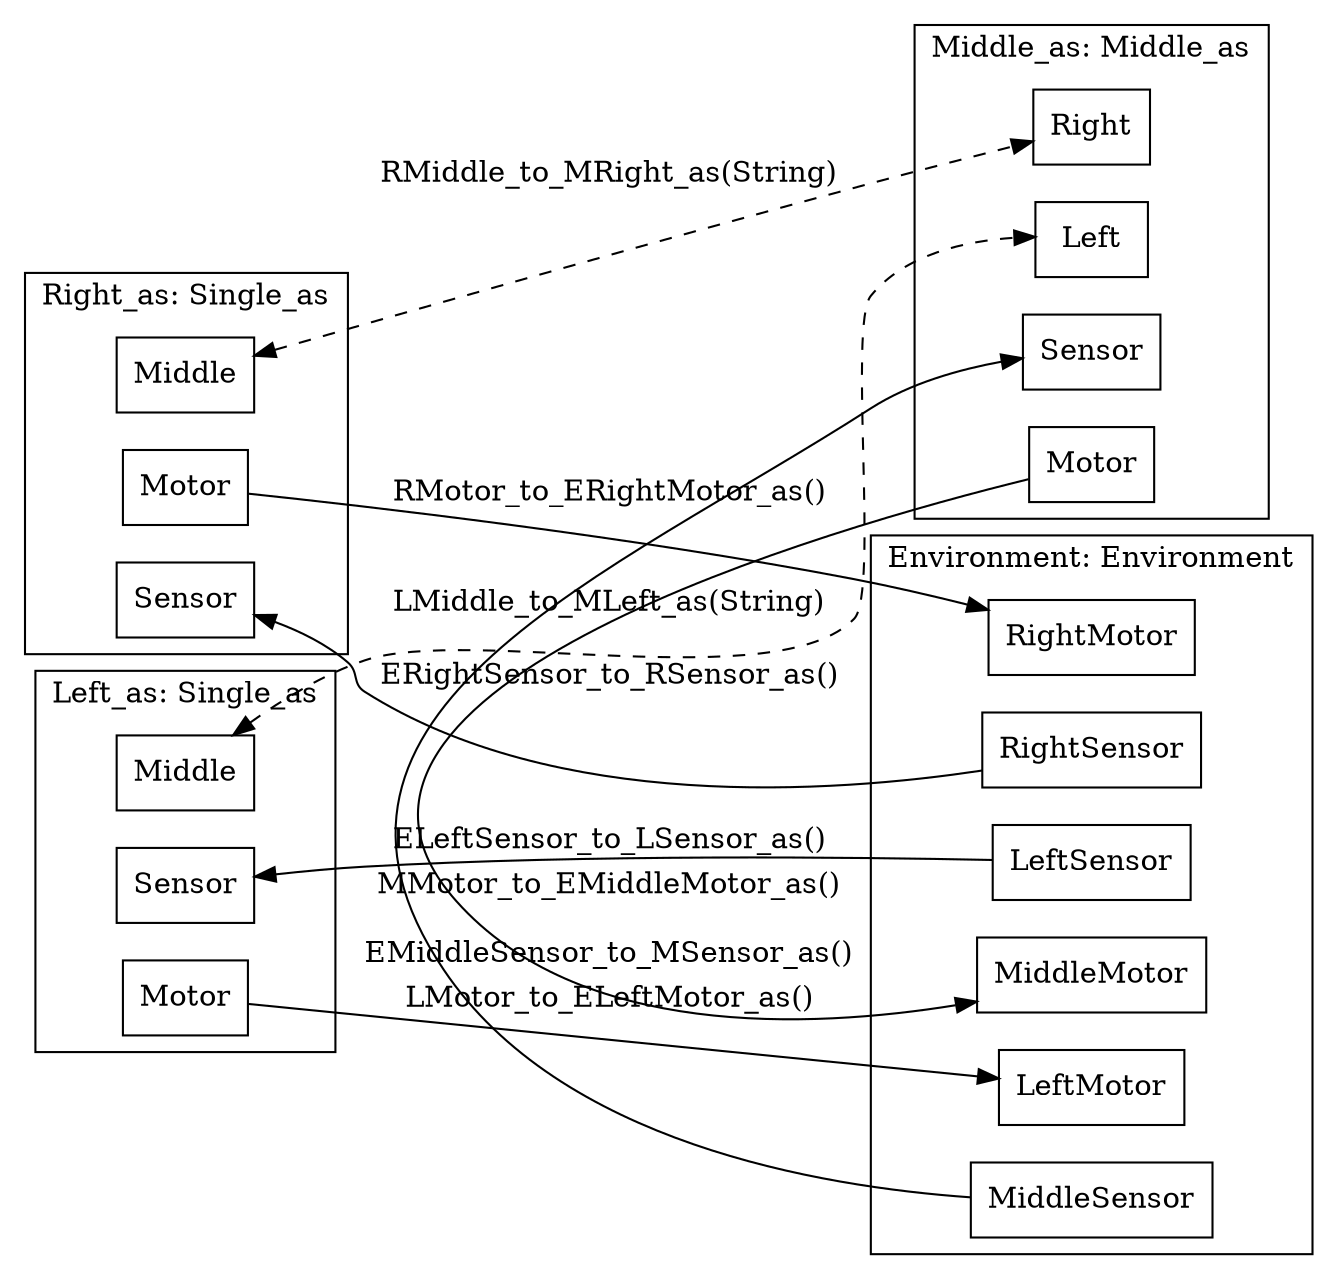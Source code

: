 
digraph LegoCase_as_arg {
  graph [rankdir = "LR"];
  
  subgraph cluster_Right_as{
    label = "Right_as: Single_as";
    node [shape = box];
    Right_as_Middle[label = Middle]
    Right_as_Sensor[label = Sensor]
    Right_as_Motor[label = Motor]
  }

  subgraph cluster_Left_as{
    label = "Left_as: Single_as";
    node [shape = box];
    Left_as_Middle[label = Middle]
    Left_as_Sensor[label = Sensor]
    Left_as_Motor[label = Motor]
  }

  subgraph cluster_Middle_as{
    label = "Middle_as: Middle_as";
    node [shape = box];
    Middle_as_Left[label = Left]
    Middle_as_Right[label = Right]
    Middle_as_Sensor[label = Sensor]
    Middle_as_Motor[label = Motor]
  }

  subgraph cluster_Environment{
    label = "Environment: Environment";
    node [shape = box];
    Environment_LeftSensor[label = LeftSensor]
    Environment_LeftMotor[label = LeftMotor]
    Environment_MiddleSensor[label = MiddleSensor]
    Environment_MiddleMotor[label = MiddleMotor]
    Environment_RightSensor[label = RightSensor]
    Environment_RightMotor[label = RightMotor]
  }

  
 Environment_LeftSensor -> Left_as_Sensor [label = "ELeftSensor_to_LSensor_as()"];

 Left_as_Motor -> Environment_LeftMotor [label = "LMotor_to_ELeftMotor_as()"];

 Environment_RightSensor -> Right_as_Sensor [label = "ERightSensor_to_RSensor_as()"];

 Right_as_Motor -> Environment_RightMotor [label = "RMotor_to_ERightMotor_as()"];

 Environment_MiddleSensor -> Middle_as_Sensor [label = "EMiddleSensor_to_MSensor_as()"];

 Middle_as_Motor -> Environment_MiddleMotor [label = "MMotor_to_EMiddleMotor_as()"];

 Right_as_Middle -> Middle_as_Right [label = "RMiddle_to_MRight_as(String)", dir = both, style=dashed];

 Left_as_Middle -> Middle_as_Left [label = "LMiddle_to_MLeft_as(String)", dir = both, style=dashed];

}
